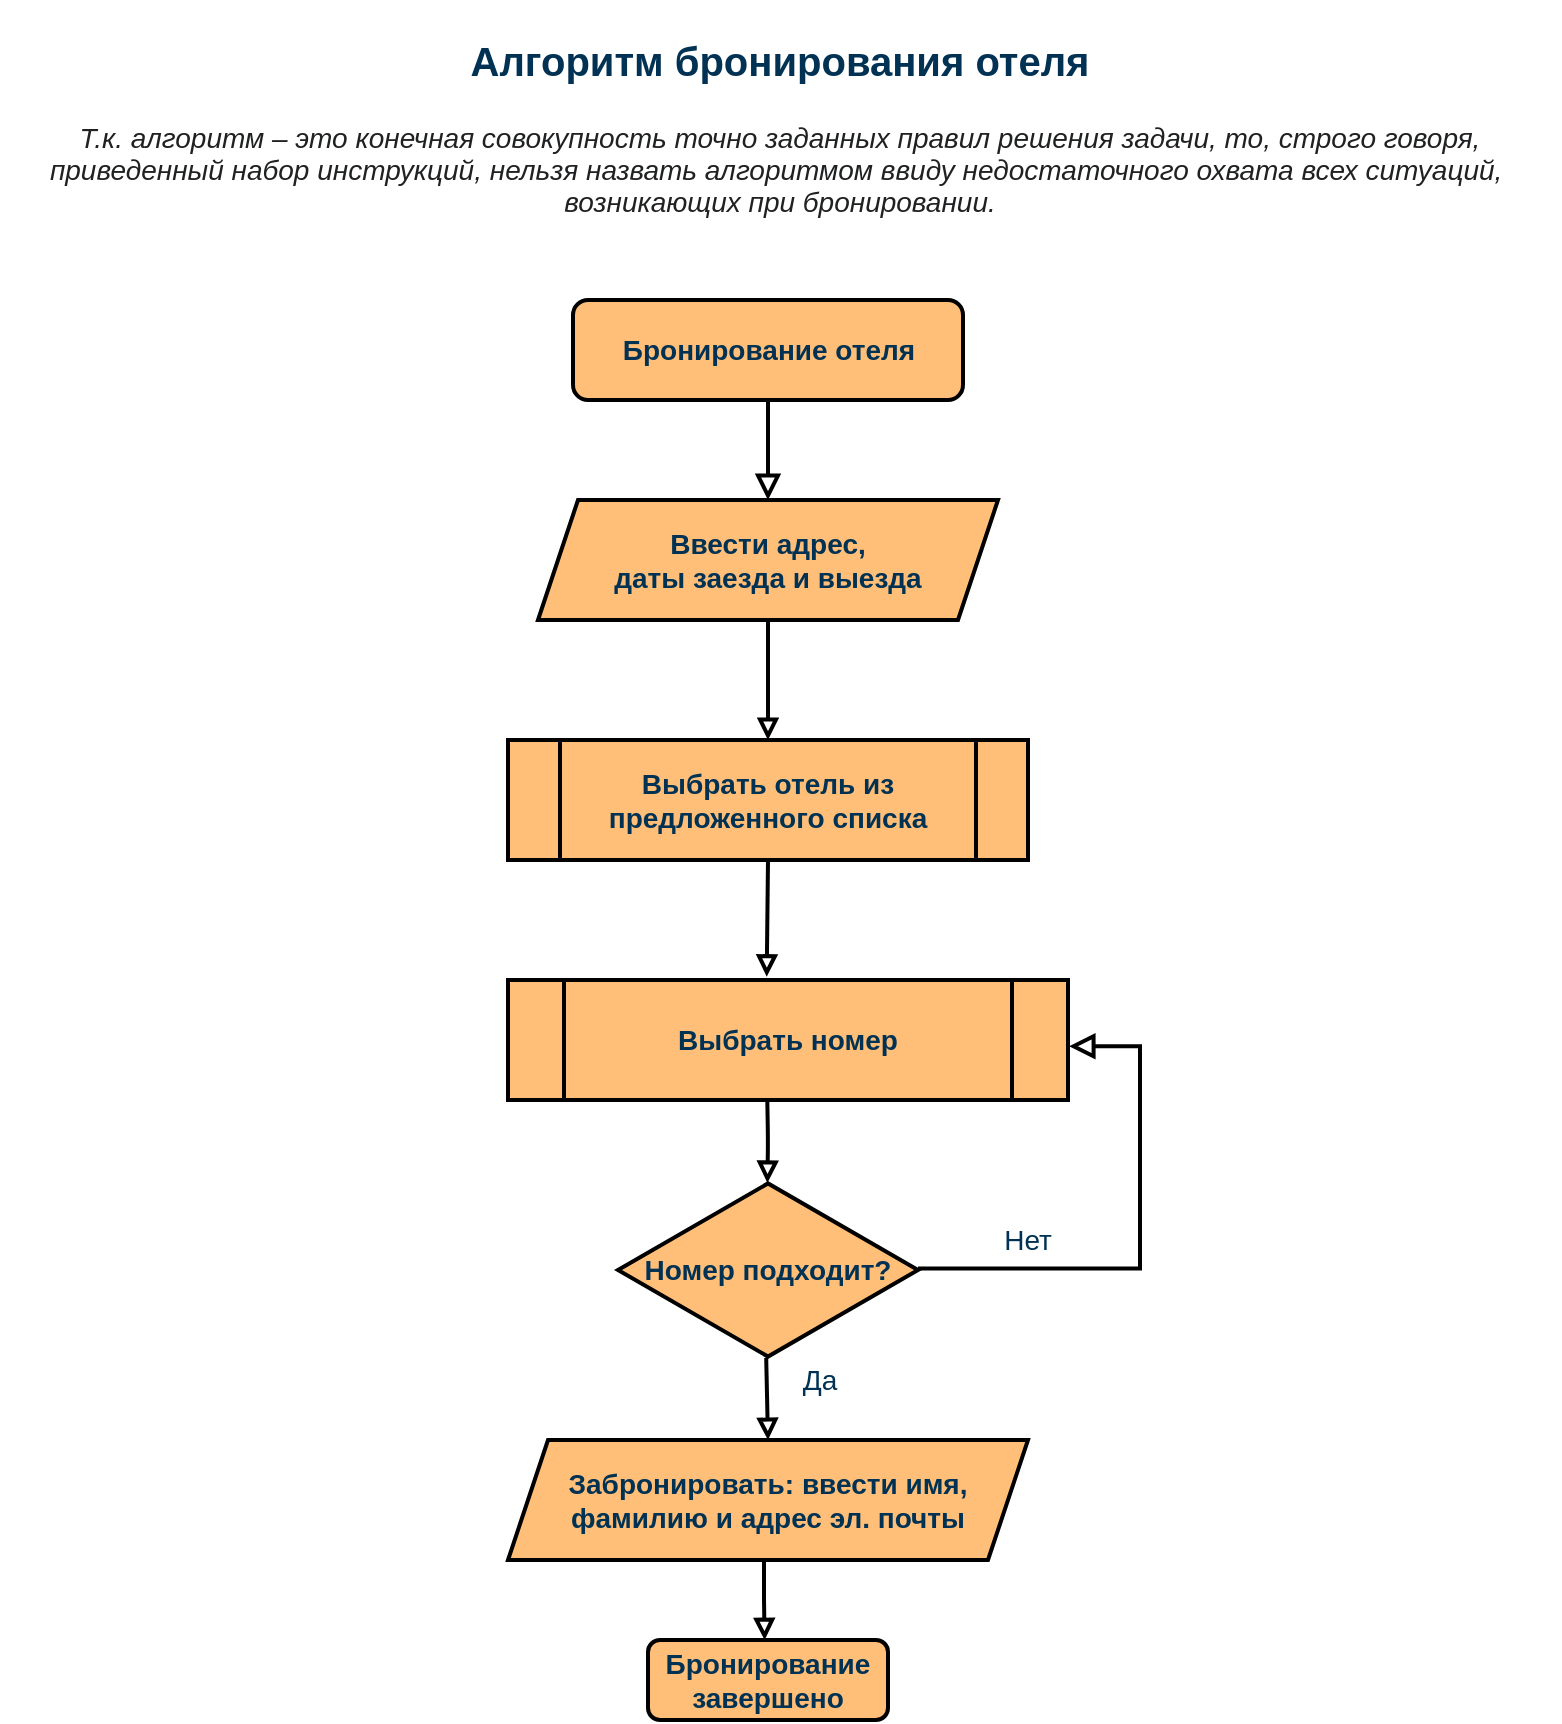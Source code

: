 <mxfile version="13.8.2" type="github">
  <diagram id="C5RBs43oDa-KdzZeNtuy" name="Page-1">
    <mxGraphModel dx="1560" dy="946" grid="1" gridSize="10" guides="1" tooltips="1" connect="1" arrows="1" fold="1" page="1" pageScale="1" pageWidth="827" pageHeight="1169" math="0" shadow="0">
      <root>
        <mxCell id="WIyWlLk6GJQsqaUBKTNV-0" />
        <mxCell id="WIyWlLk6GJQsqaUBKTNV-1" parent="WIyWlLk6GJQsqaUBKTNV-0" />
        <mxCell id="WIyWlLk6GJQsqaUBKTNV-2" value="" style="rounded=0;html=1;jettySize=auto;orthogonalLoop=1;fontSize=11;endArrow=block;endFill=0;endSize=8;strokeWidth=2;shadow=0;labelBackgroundColor=none;edgeStyle=orthogonalEdgeStyle;fillColor=#fff2cc;entryX=0.5;entryY=0;entryDx=0;entryDy=0;" parent="WIyWlLk6GJQsqaUBKTNV-1" source="WIyWlLk6GJQsqaUBKTNV-3" target="hDKh7NUV8Eu-Q5h1_q7I-2" edge="1">
          <mxGeometry relative="1" as="geometry">
            <Array as="points" />
          </mxGeometry>
        </mxCell>
        <mxCell id="WIyWlLk6GJQsqaUBKTNV-3" value="Бронирование отеля" style="rounded=1;whiteSpace=wrap;html=1;fontSize=14;glass=0;strokeWidth=2;shadow=0;fontStyle=1;fillColor=#FFBF78;fontColor=#023253;" parent="WIyWlLk6GJQsqaUBKTNV-1" vertex="1">
          <mxGeometry x="306.5" y="150" width="195" height="50" as="geometry" />
        </mxCell>
        <mxCell id="WIyWlLk6GJQsqaUBKTNV-11" value="Бронирование завершено" style="rounded=1;whiteSpace=wrap;html=1;fontSize=14;glass=0;strokeWidth=2;shadow=0;fontStyle=1;fillColor=#FFBF78;fontColor=#023253;" parent="WIyWlLk6GJQsqaUBKTNV-1" vertex="1">
          <mxGeometry x="344" y="820" width="120" height="40" as="geometry" />
        </mxCell>
        <mxCell id="hDKh7NUV8Eu-Q5h1_q7I-2" value="&lt;span style=&quot;font-size: 14px;&quot;&gt;Ввести адрес, &lt;br style=&quot;font-size: 14px;&quot;&gt;даты заезда и выезда&lt;/span&gt;" style="shape=parallelogram;perimeter=parallelogramPerimeter;whiteSpace=wrap;html=1;fixedSize=1;shadow=0;fontSize=14;fontStyle=1;fillColor=#FFBF78;strokeWidth=2;fontColor=#023253;" vertex="1" parent="WIyWlLk6GJQsqaUBKTNV-1">
          <mxGeometry x="289" y="250" width="230" height="60" as="geometry" />
        </mxCell>
        <mxCell id="hDKh7NUV8Eu-Q5h1_q7I-3" value="&lt;span style=&quot;font-size: 14px;&quot;&gt;Выбрать отель из предложенного списка&lt;/span&gt;" style="shape=process;whiteSpace=wrap;html=1;backgroundOutline=1;fontSize=14;fontStyle=1;fillColor=#FFBF78;strokeWidth=2;fontColor=#023253;" vertex="1" parent="WIyWlLk6GJQsqaUBKTNV-1">
          <mxGeometry x="274" y="370" width="260" height="60" as="geometry" />
        </mxCell>
        <mxCell id="hDKh7NUV8Eu-Q5h1_q7I-4" value="" style="endArrow=block;html=1;exitX=0.5;exitY=1;exitDx=0;exitDy=0;endFill=0;fillColor=#fff2cc;strokeWidth=2;" edge="1" parent="WIyWlLk6GJQsqaUBKTNV-1" source="hDKh7NUV8Eu-Q5h1_q7I-2" target="hDKh7NUV8Eu-Q5h1_q7I-3">
          <mxGeometry width="50" height="50" relative="1" as="geometry">
            <mxPoint x="574" y="500" as="sourcePoint" />
            <mxPoint x="624" y="450" as="targetPoint" />
          </mxGeometry>
        </mxCell>
        <mxCell id="hDKh7NUV8Eu-Q5h1_q7I-5" value="&lt;span style=&quot;font-size: 14px;&quot;&gt;Выбрать номер&lt;/span&gt;" style="shape=process;whiteSpace=wrap;html=1;backgroundOutline=1;fontSize=14;fontStyle=1;fillColor=#FFBF78;strokeWidth=2;fontColor=#023253;" vertex="1" parent="WIyWlLk6GJQsqaUBKTNV-1">
          <mxGeometry x="274" y="490" width="280" height="60" as="geometry" />
        </mxCell>
        <mxCell id="hDKh7NUV8Eu-Q5h1_q7I-7" value="&lt;span style=&quot;font-size: 14px;&quot;&gt;Номер подходит?&lt;/span&gt;" style="html=1;whiteSpace=wrap;aspect=fixed;shape=isoRectangle;fontSize=14;fontStyle=1;fillColor=#FFBF78;strokeWidth=2;fontColor=#023253;" vertex="1" parent="WIyWlLk6GJQsqaUBKTNV-1">
          <mxGeometry x="329" y="590" width="150" height="90" as="geometry" />
        </mxCell>
        <mxCell id="hDKh7NUV8Eu-Q5h1_q7I-9" value="&lt;span style=&quot;font-size: 14px;&quot;&gt;Забронировать: ввести имя, фамилию и адрес эл. почты&lt;/span&gt;" style="shape=parallelogram;perimeter=parallelogramPerimeter;whiteSpace=wrap;html=1;fixedSize=1;fontSize=14;fontStyle=1;fillColor=#FFBF78;strokeWidth=2;fontColor=#023253;" vertex="1" parent="WIyWlLk6GJQsqaUBKTNV-1">
          <mxGeometry x="274" y="720" width="260" height="60" as="geometry" />
        </mxCell>
        <mxCell id="hDKh7NUV8Eu-Q5h1_q7I-14" value="&lt;h1&gt;&lt;font style=&quot;font-size: 20px&quot; color=&quot;#023253&quot;&gt;Алгоритм бронирования отеля&lt;/font&gt;&lt;/h1&gt;&lt;p class=&quot;MsoNormal&quot; style=&quot;margin-bottom: 0cm ; margin-bottom: 0.0pt ; line-height: normal&quot;&gt;&lt;span style=&quot;font-size: 10.5pt ; font-family: &amp;#34;arial&amp;#34; , sans-serif ; color: #202122 ; background: white&quot;&gt;&lt;i&gt;Т.к. алгоритм – это конечная совокупность точно&amp;nbsp;заданных правил решения задачи, то, строго говоря, приведенный&amp;nbsp;набор инструкций, нельзя назвать алгоритмом ввиду недостаточного охвата всех&amp;nbsp;ситуаций,&amp;nbsp; возникающих при бронировании.&lt;/i&gt;&lt;/span&gt;&lt;/p&gt;" style="text;html=1;strokeColor=none;fillColor=none;spacing=5;spacingTop=-20;whiteSpace=wrap;overflow=hidden;rounded=0;shadow=0;align=center;" vertex="1" parent="WIyWlLk6GJQsqaUBKTNV-1">
          <mxGeometry x="20" y="10" width="780" height="120" as="geometry" />
        </mxCell>
        <mxCell id="hDKh7NUV8Eu-Q5h1_q7I-15" value="" style="endArrow=block;html=1;exitX=0.5;exitY=1;exitDx=0;exitDy=0;endFill=0;fillColor=#fff2cc;strokeWidth=2;entryX=0.462;entryY=-0.028;entryDx=0;entryDy=0;entryPerimeter=0;" edge="1" parent="WIyWlLk6GJQsqaUBKTNV-1" source="hDKh7NUV8Eu-Q5h1_q7I-3" target="hDKh7NUV8Eu-Q5h1_q7I-5">
          <mxGeometry width="50" height="50" relative="1" as="geometry">
            <mxPoint x="414" y="320" as="sourcePoint" />
            <mxPoint x="414" y="380" as="targetPoint" />
          </mxGeometry>
        </mxCell>
        <mxCell id="hDKh7NUV8Eu-Q5h1_q7I-16" value="" style="endArrow=block;html=1;endFill=0;fillColor=#fff2cc;strokeWidth=2;entryX=0.498;entryY=0.016;entryDx=0;entryDy=0;entryPerimeter=0;exitX=0.463;exitY=0.992;exitDx=0;exitDy=0;exitPerimeter=0;" edge="1" parent="WIyWlLk6GJQsqaUBKTNV-1" source="hDKh7NUV8Eu-Q5h1_q7I-5" target="hDKh7NUV8Eu-Q5h1_q7I-7">
          <mxGeometry width="50" height="50" relative="1" as="geometry">
            <mxPoint x="424" y="330" as="sourcePoint" />
            <mxPoint x="424" y="390" as="targetPoint" />
            <Array as="points">
              <mxPoint x="404" y="570" />
            </Array>
          </mxGeometry>
        </mxCell>
        <mxCell id="hDKh7NUV8Eu-Q5h1_q7I-17" value="" style="rounded=0;html=1;jettySize=auto;orthogonalLoop=1;fontSize=11;endArrow=block;endFill=0;endSize=8;strokeWidth=2;shadow=0;labelBackgroundColor=none;edgeStyle=orthogonalEdgeStyle;fillColor=#fff2cc;exitX=1;exitY=0.491;exitDx=0;exitDy=0;exitPerimeter=0;entryX=1.002;entryY=0.552;entryDx=0;entryDy=0;entryPerimeter=0;" edge="1" parent="WIyWlLk6GJQsqaUBKTNV-1" source="hDKh7NUV8Eu-Q5h1_q7I-7" target="hDKh7NUV8Eu-Q5h1_q7I-5">
          <mxGeometry relative="1" as="geometry">
            <mxPoint x="570" y="480" as="sourcePoint" />
            <mxPoint x="580" y="500" as="targetPoint" />
            <Array as="points">
              <mxPoint x="590" y="634" />
              <mxPoint x="590" y="523" />
            </Array>
          </mxGeometry>
        </mxCell>
        <mxCell id="hDKh7NUV8Eu-Q5h1_q7I-18" value="Нет" style="text;html=1;strokeColor=none;fillColor=none;align=center;verticalAlign=middle;whiteSpace=wrap;rounded=0;shadow=0;fontSize=14;fontColor=#023253;" vertex="1" parent="WIyWlLk6GJQsqaUBKTNV-1">
          <mxGeometry x="514" y="610" width="40" height="20" as="geometry" />
        </mxCell>
        <mxCell id="hDKh7NUV8Eu-Q5h1_q7I-19" value="" style="endArrow=block;html=1;endFill=0;fillColor=#fff2cc;strokeWidth=2;exitX=0.494;exitY=0.988;exitDx=0;exitDy=0;exitPerimeter=0;rounded=0;entryX=0.5;entryY=0;entryDx=0;entryDy=0;" edge="1" parent="WIyWlLk6GJQsqaUBKTNV-1" source="hDKh7NUV8Eu-Q5h1_q7I-7" target="hDKh7NUV8Eu-Q5h1_q7I-9">
          <mxGeometry width="50" height="50" relative="1" as="geometry">
            <mxPoint x="413.64" y="559.52" as="sourcePoint" />
            <mxPoint x="403" y="698" as="targetPoint" />
            <Array as="points" />
          </mxGeometry>
        </mxCell>
        <mxCell id="hDKh7NUV8Eu-Q5h1_q7I-20" value="" style="endArrow=block;html=1;endFill=0;fillColor=#fff2cc;strokeWidth=2;rounded=0;entryX=0.486;entryY=0.001;entryDx=0;entryDy=0;entryPerimeter=0;" edge="1" parent="WIyWlLk6GJQsqaUBKTNV-1" target="WIyWlLk6GJQsqaUBKTNV-11">
          <mxGeometry width="50" height="50" relative="1" as="geometry">
            <mxPoint x="402" y="781" as="sourcePoint" />
            <mxPoint x="450" y="710" as="targetPoint" />
            <Array as="points">
              <mxPoint x="402" y="800" />
            </Array>
          </mxGeometry>
        </mxCell>
        <mxCell id="hDKh7NUV8Eu-Q5h1_q7I-21" value="Да" style="text;html=1;strokeColor=none;fillColor=none;align=center;verticalAlign=middle;whiteSpace=wrap;rounded=0;shadow=0;fontSize=14;fontColor=#023253;" vertex="1" parent="WIyWlLk6GJQsqaUBKTNV-1">
          <mxGeometry x="410" y="680" width="40" height="20" as="geometry" />
        </mxCell>
      </root>
    </mxGraphModel>
  </diagram>
</mxfile>
